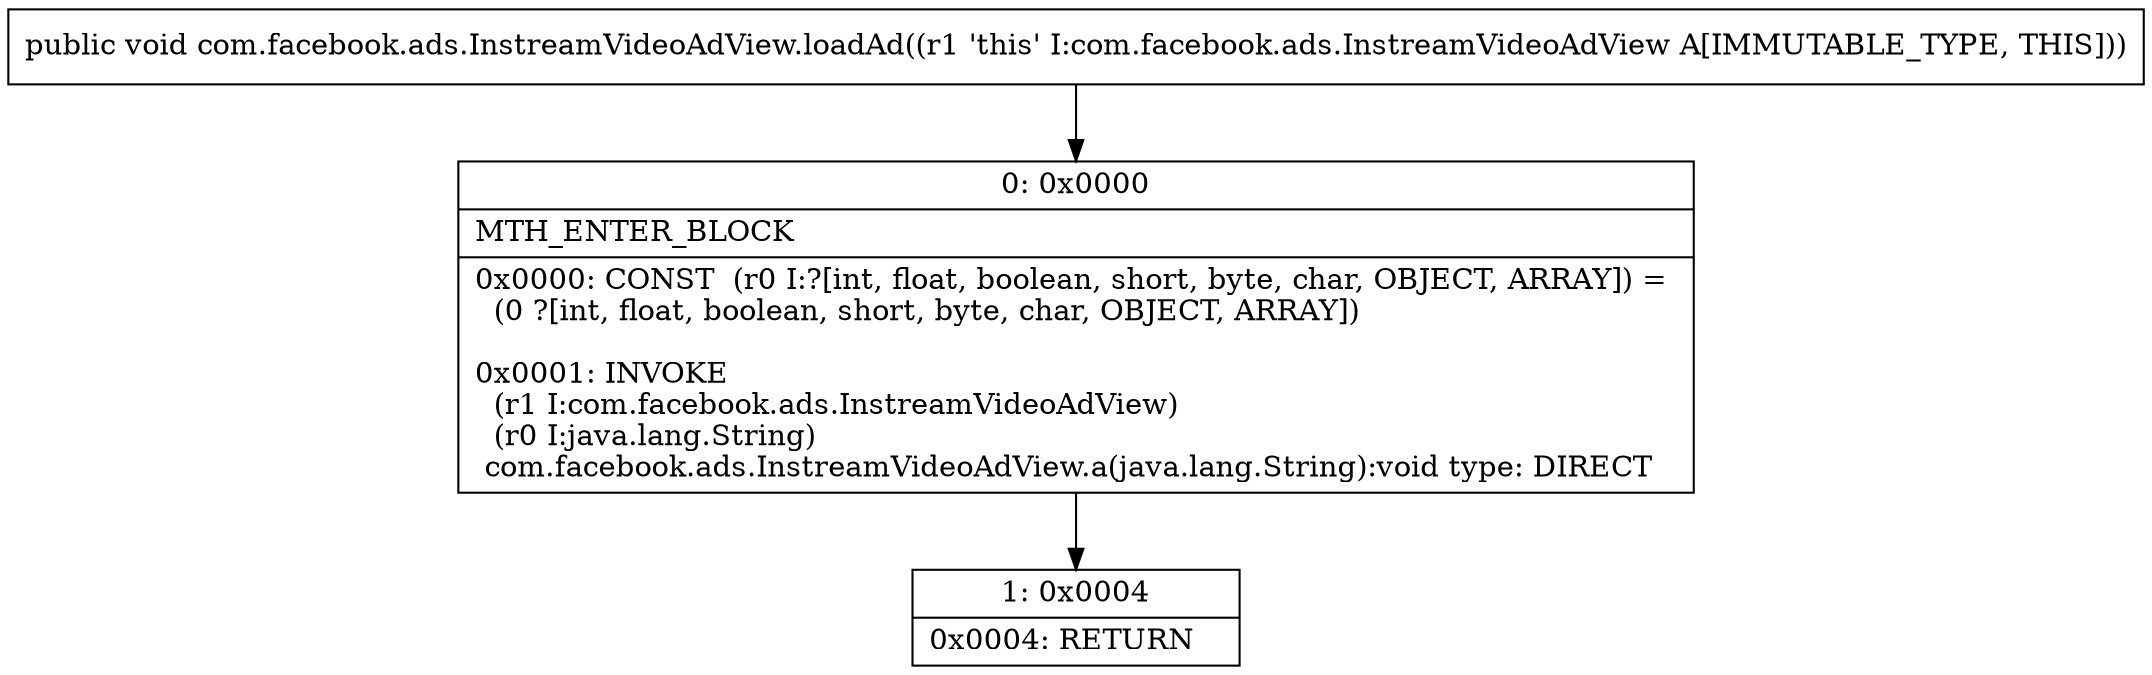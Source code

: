 digraph "CFG forcom.facebook.ads.InstreamVideoAdView.loadAd()V" {
Node_0 [shape=record,label="{0\:\ 0x0000|MTH_ENTER_BLOCK\l|0x0000: CONST  (r0 I:?[int, float, boolean, short, byte, char, OBJECT, ARRAY]) = \l  (0 ?[int, float, boolean, short, byte, char, OBJECT, ARRAY])\l \l0x0001: INVOKE  \l  (r1 I:com.facebook.ads.InstreamVideoAdView)\l  (r0 I:java.lang.String)\l com.facebook.ads.InstreamVideoAdView.a(java.lang.String):void type: DIRECT \l}"];
Node_1 [shape=record,label="{1\:\ 0x0004|0x0004: RETURN   \l}"];
MethodNode[shape=record,label="{public void com.facebook.ads.InstreamVideoAdView.loadAd((r1 'this' I:com.facebook.ads.InstreamVideoAdView A[IMMUTABLE_TYPE, THIS])) }"];
MethodNode -> Node_0;
Node_0 -> Node_1;
}

